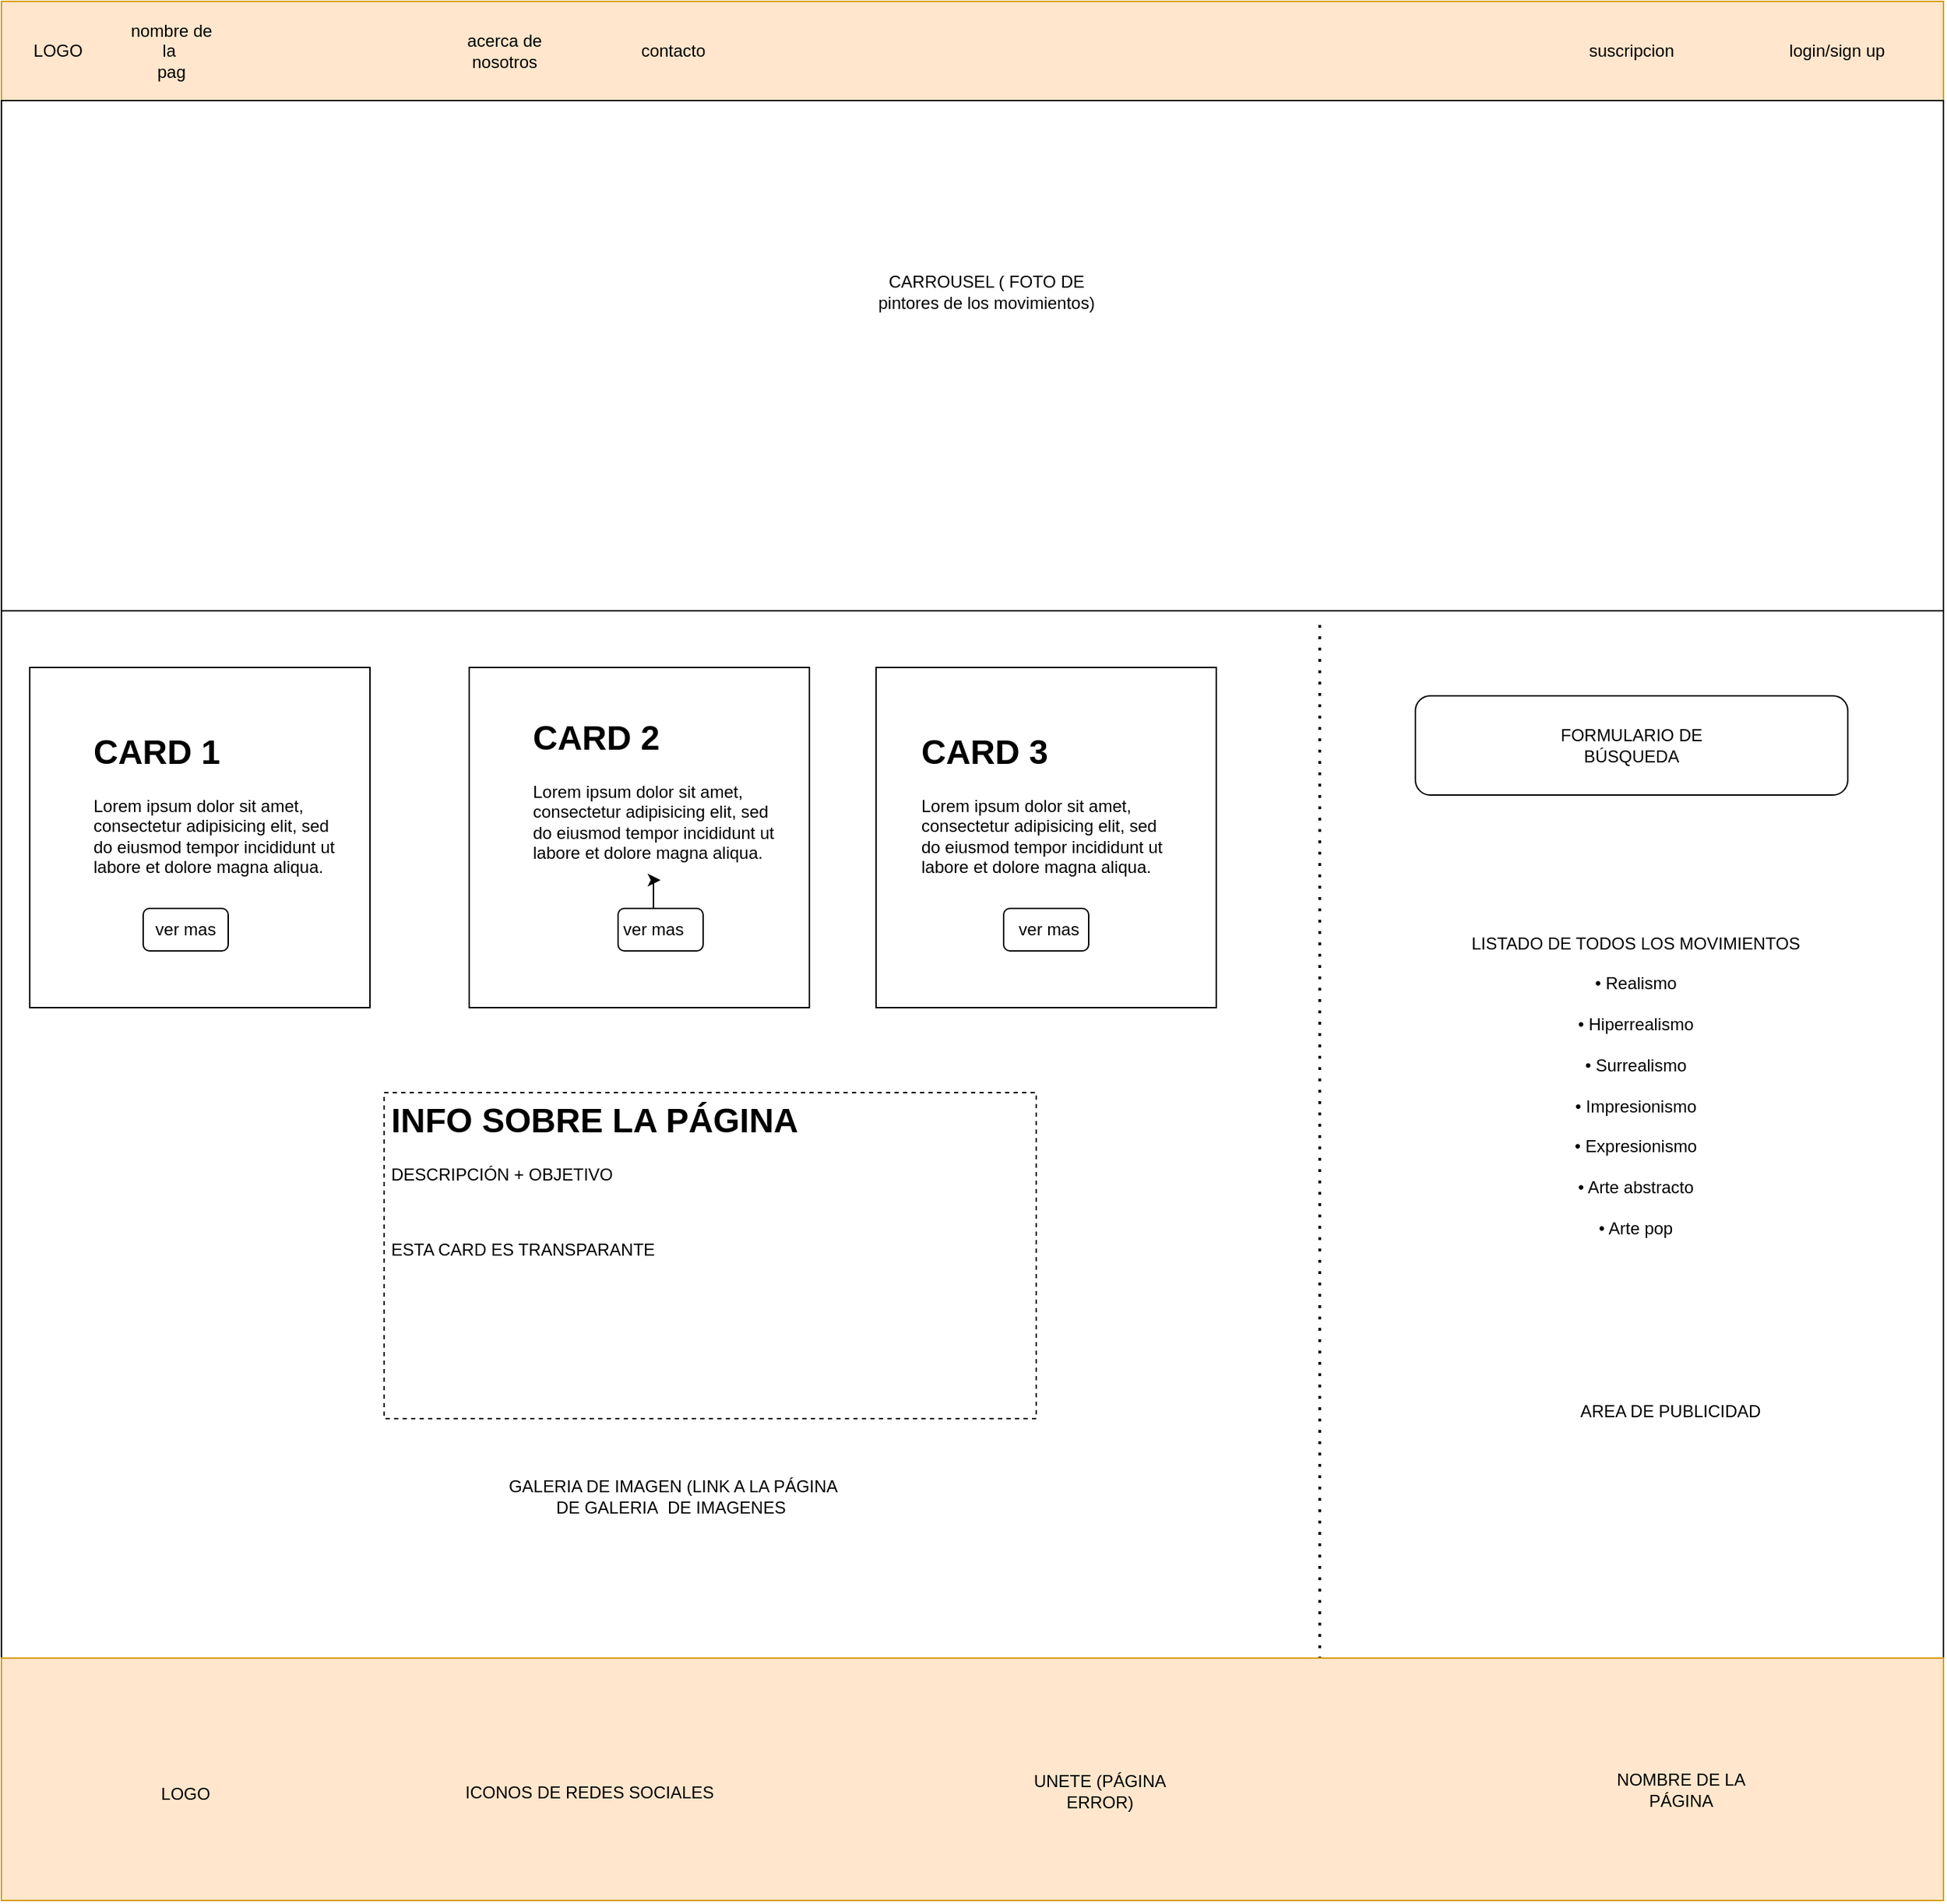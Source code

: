 <mxfile version="16.6.2" type="google"><diagram id="cjvEfTvY6CHKd2sUhLxV" name="Page-1"><mxGraphModel dx="1240" dy="743" grid="1" gridSize="10" guides="1" tooltips="1" connect="1" arrows="1" fold="1" page="1" pageScale="1" pageWidth="690" pageHeight="980" background="#FFFFFF" math="0" shadow="0"><root><mxCell id="0"/><mxCell id="1" parent="0"/><mxCell id="SmeqG9Awsgf9chvI46ZD-1" value="" style="rounded=0;whiteSpace=wrap;html=1;fillColor=#ffe6cc;strokeColor=#d79b00;" parent="1" vertex="1"><mxGeometry width="1370" height="70" as="geometry"/></mxCell><mxCell id="SmeqG9Awsgf9chvI46ZD-2" value="LOGO" style="text;html=1;strokeColor=none;fillColor=none;align=center;verticalAlign=middle;whiteSpace=wrap;rounded=0;" parent="1" vertex="1"><mxGeometry x="10" y="20" width="60" height="30" as="geometry"/></mxCell><mxCell id="SmeqG9Awsgf9chvI46ZD-5" value="" style="rounded=0;whiteSpace=wrap;html=1;" parent="1" vertex="1"><mxGeometry y="70" width="1370" height="360" as="geometry"/></mxCell><mxCell id="SmeqG9Awsgf9chvI46ZD-6" value="CARROUSEL ( FOTO DE pintores de los movimientos)" style="text;html=1;strokeColor=none;fillColor=none;align=center;verticalAlign=middle;whiteSpace=wrap;rounded=0;" parent="1" vertex="1"><mxGeometry x="617" y="190" width="156" height="30" as="geometry"/></mxCell><mxCell id="SmeqG9Awsgf9chvI46ZD-8" value="" style="whiteSpace=wrap;html=1;aspect=fixed;" parent="1" vertex="1"><mxGeometry x="20" y="470" width="240" height="240" as="geometry"/></mxCell><mxCell id="SmeqG9Awsgf9chvI46ZD-9" value="" style="whiteSpace=wrap;html=1;aspect=fixed;" parent="1" vertex="1"><mxGeometry x="330" y="470" width="240" height="240" as="geometry"/></mxCell><mxCell id="SmeqG9Awsgf9chvI46ZD-10" value="" style="whiteSpace=wrap;html=1;aspect=fixed;" parent="1" vertex="1"><mxGeometry x="617" y="470" width="240" height="240" as="geometry"/></mxCell><mxCell id="SmeqG9Awsgf9chvI46ZD-11" value="&lt;h1&gt;CARD 1&lt;/h1&gt;&lt;p&gt;Lorem ipsum dolor sit amet, consectetur adipisicing elit, sed do eiusmod tempor incididunt ut labore et dolore magna aliqua.&lt;/p&gt;" style="text;html=1;strokeColor=none;fillColor=none;spacing=5;spacingTop=-20;whiteSpace=wrap;overflow=hidden;rounded=0;" parent="1" vertex="1"><mxGeometry x="60" y="510" width="190" height="120" as="geometry"/></mxCell><mxCell id="SmeqG9Awsgf9chvI46ZD-12" value="&lt;h1&gt;CARD 2&lt;/h1&gt;&lt;p&gt;Lorem ipsum dolor sit amet, consectetur adipisicing elit, sed do eiusmod tempor incididunt ut labore et dolore magna aliqua.&lt;/p&gt;" style="text;html=1;strokeColor=none;fillColor=none;spacing=5;spacingTop=-20;whiteSpace=wrap;overflow=hidden;rounded=0;" parent="1" vertex="1"><mxGeometry x="370" y="500" width="190" height="120" as="geometry"/></mxCell><mxCell id="SmeqG9Awsgf9chvI46ZD-13" value="&lt;h1&gt;CARD 3&lt;/h1&gt;&lt;p&gt;Lorem ipsum dolor sit amet, consectetur adipisicing elit, sed do eiusmod tempor incididunt ut labore et dolore magna aliqua.&lt;/p&gt;" style="text;html=1;strokeColor=none;fillColor=none;spacing=5;spacingTop=-20;whiteSpace=wrap;overflow=hidden;rounded=0;" parent="1" vertex="1"><mxGeometry x="644" y="510" width="190" height="120" as="geometry"/></mxCell><mxCell id="SmeqG9Awsgf9chvI46ZD-14" value="nombre de&lt;br&gt;la&amp;nbsp;&lt;br&gt;pag&lt;br&gt;" style="text;html=1;strokeColor=none;fillColor=none;align=center;verticalAlign=middle;whiteSpace=wrap;rounded=0;" parent="1" vertex="1"><mxGeometry x="90" y="20" width="60" height="30" as="geometry"/></mxCell><mxCell id="SmeqG9Awsgf9chvI46ZD-15" value="login/sign up" style="text;html=1;strokeColor=none;fillColor=none;align=center;verticalAlign=middle;whiteSpace=wrap;rounded=0;" parent="1" vertex="1"><mxGeometry x="1260" y="20" width="70" height="30" as="geometry"/></mxCell><mxCell id="SmeqG9Awsgf9chvI46ZD-16" value="suscripcion&lt;br&gt;" style="text;html=1;strokeColor=none;fillColor=none;align=center;verticalAlign=middle;whiteSpace=wrap;rounded=0;" parent="1" vertex="1"><mxGeometry x="1120" y="20" width="60" height="30" as="geometry"/></mxCell><mxCell id="SmeqG9Awsgf9chvI46ZD-17" value="contacto&lt;br&gt;" style="text;html=1;strokeColor=none;fillColor=none;align=center;verticalAlign=middle;whiteSpace=wrap;rounded=0;" parent="1" vertex="1"><mxGeometry x="444" y="20" width="60" height="30" as="geometry"/></mxCell><mxCell id="SmeqG9Awsgf9chvI46ZD-18" value="acerca de nosotros&lt;br&gt;" style="text;html=1;strokeColor=none;fillColor=none;align=center;verticalAlign=middle;whiteSpace=wrap;rounded=0;" parent="1" vertex="1"><mxGeometry x="325" y="20" width="60" height="30" as="geometry"/></mxCell><mxCell id="SmeqG9Awsgf9chvI46ZD-19" value="" style="rounded=1;whiteSpace=wrap;html=1;" parent="1" vertex="1"><mxGeometry x="100" y="640" width="60" height="30" as="geometry"/></mxCell><mxCell id="SmeqG9Awsgf9chvI46ZD-20" value="" style="rounded=1;whiteSpace=wrap;html=1;" parent="1" vertex="1"><mxGeometry x="435" y="640" width="60" height="30" as="geometry"/></mxCell><mxCell id="SmeqG9Awsgf9chvI46ZD-21" value="" style="rounded=1;whiteSpace=wrap;html=1;" parent="1" vertex="1"><mxGeometry x="707" y="640" width="60" height="30" as="geometry"/></mxCell><mxCell id="SmeqG9Awsgf9chvI46ZD-22" value="ver mas" style="text;html=1;strokeColor=none;fillColor=none;align=center;verticalAlign=middle;whiteSpace=wrap;rounded=0;" parent="1" vertex="1"><mxGeometry x="100" y="640" width="60" height="30" as="geometry"/></mxCell><mxCell id="SmeqG9Awsgf9chvI46ZD-45" value="" style="edgeStyle=orthogonalEdgeStyle;rounded=0;orthogonalLoop=1;jettySize=auto;html=1;" parent="1" source="SmeqG9Awsgf9chvI46ZD-23" target="SmeqG9Awsgf9chvI46ZD-12" edge="1"><mxGeometry relative="1" as="geometry"/></mxCell><mxCell id="SmeqG9Awsgf9chvI46ZD-23" value="ver mas" style="text;html=1;strokeColor=none;fillColor=none;align=center;verticalAlign=middle;whiteSpace=wrap;rounded=0;" parent="1" vertex="1"><mxGeometry x="430" y="640" width="60" height="30" as="geometry"/></mxCell><mxCell id="SmeqG9Awsgf9chvI46ZD-24" value="ver mas" style="text;html=1;strokeColor=none;fillColor=none;align=center;verticalAlign=middle;whiteSpace=wrap;rounded=0;" parent="1" vertex="1"><mxGeometry x="709" y="640" width="60" height="30" as="geometry"/></mxCell><mxCell id="SmeqG9Awsgf9chvI46ZD-25" value="" style="rounded=1;whiteSpace=wrap;html=1;fillColor=none;strokeColor=none;" parent="1" vertex="1"><mxGeometry x="20" y="760" width="800" height="330" as="geometry"/></mxCell><mxCell id="SmeqG9Awsgf9chvI46ZD-26" value="&lt;h1&gt;INFO SOBRE LA PÁGINA&lt;/h1&gt;&lt;p&gt;DESCRIPCIÓN + OBJETIVO&lt;/p&gt;&lt;p&gt;&lt;br&gt;&lt;/p&gt;&lt;p&gt;ESTA CARD ES TRANSPARANTE&lt;/p&gt;&lt;p&gt;&lt;br&gt;&lt;/p&gt;" style="text;html=1;strokeColor=default;fillColor=none;spacing=5;spacingTop=-20;whiteSpace=wrap;overflow=hidden;rounded=0;dashed=1;" parent="1" vertex="1"><mxGeometry x="270" y="770" width="460" height="230" as="geometry"/></mxCell><mxCell id="SmeqG9Awsgf9chvI46ZD-27" value="" style="rounded=1;whiteSpace=wrap;html=1;" parent="1" vertex="1"><mxGeometry x="997.5" y="490" width="305" height="70" as="geometry"/></mxCell><mxCell id="SmeqG9Awsgf9chvI46ZD-28" value="FORMULARIO DE BÚSQUEDA" style="text;html=1;strokeColor=none;fillColor=none;align=center;verticalAlign=middle;whiteSpace=wrap;rounded=0;" parent="1" vertex="1"><mxGeometry x="1097" y="510" width="106" height="30" as="geometry"/></mxCell><mxCell id="SmeqG9Awsgf9chvI46ZD-30" value="LISTADO DE TODOS LOS MOVIMIENTOS&lt;br&gt;&lt;div&gt;&lt;br&gt;&lt;/div&gt;&lt;div&gt;• Realismo&lt;/div&gt;&lt;div&gt;&lt;br&gt;&lt;/div&gt;&lt;div&gt;• Hiperrealismo&lt;/div&gt;&lt;div&gt;&lt;br&gt;&lt;/div&gt;&lt;div&gt;• Surrealismo&lt;/div&gt;&lt;div&gt;&lt;br&gt;&lt;/div&gt;&lt;div&gt;• Impresionismo&lt;/div&gt;&lt;div&gt;&lt;br&gt;&lt;/div&gt;&lt;div&gt;• Expresionismo&lt;/div&gt;&lt;div&gt;&lt;br&gt;&lt;/div&gt;&lt;div&gt;• Arte abstracto&lt;/div&gt;&lt;div&gt;&lt;br&gt;&lt;/div&gt;&lt;div&gt;• Arte pop&lt;/div&gt;" style="text;html=1;strokeColor=none;fillColor=none;align=center;verticalAlign=middle;whiteSpace=wrap;rounded=0;" parent="1" vertex="1"><mxGeometry x="970" y="700" width="366" height="130" as="geometry"/></mxCell><mxCell id="SmeqG9Awsgf9chvI46ZD-32" value="AREA DE PUBLICIDAD" style="text;html=1;strokeColor=none;fillColor=none;align=center;verticalAlign=middle;whiteSpace=wrap;rounded=0;" parent="1" vertex="1"><mxGeometry x="1095" y="980" width="165" height="30" as="geometry"/></mxCell><mxCell id="SmeqG9Awsgf9chvI46ZD-34" value="" style="endArrow=none;dashed=1;html=1;dashPattern=1 3;strokeWidth=2;rounded=0;" parent="1" edge="1"><mxGeometry width="50" height="50" relative="1" as="geometry"><mxPoint x="930" y="1170" as="sourcePoint"/><mxPoint x="930" y="440" as="targetPoint"/></mxGeometry></mxCell><mxCell id="SmeqG9Awsgf9chvI46ZD-35" value="" style="endArrow=none;html=1;rounded=0;entryX=0;entryY=1;entryDx=0;entryDy=0;startArrow=none;exitX=0;exitY=0;exitDx=0;exitDy=0;" parent="1" source="SmeqG9Awsgf9chvI46ZD-46" target="SmeqG9Awsgf9chvI46ZD-5" edge="1"><mxGeometry width="50" height="50" relative="1" as="geometry"><mxPoint y="1670" as="sourcePoint"/><mxPoint y="450" as="targetPoint"/></mxGeometry></mxCell><mxCell id="SmeqG9Awsgf9chvI46ZD-36" value="" style="endArrow=none;html=1;rounded=0;entryX=1;entryY=1;entryDx=0;entryDy=0;" parent="1" target="SmeqG9Awsgf9chvI46ZD-5" edge="1"><mxGeometry width="50" height="50" relative="1" as="geometry"><mxPoint x="1370" y="1170" as="sourcePoint"/><mxPoint x="1420" y="440" as="targetPoint"/></mxGeometry></mxCell><mxCell id="SmeqG9Awsgf9chvI46ZD-43" value="GALERIA DE IMAGEN (LINK A LA PÁGINA DE GALERIA&amp;nbsp; DE IMAGENES&amp;nbsp;" style="text;html=1;strokeColor=none;fillColor=none;align=center;verticalAlign=middle;whiteSpace=wrap;rounded=0;dashed=1;" parent="1" vertex="1"><mxGeometry x="356" y="1040" width="236" height="30" as="geometry"/></mxCell><mxCell id="SmeqG9Awsgf9chvI46ZD-46" value="" style="rounded=0;whiteSpace=wrap;html=1;strokeColor=#d79b00;fillColor=#ffe6cc;" parent="1" vertex="1"><mxGeometry y="1169" width="1370" height="171" as="geometry"/></mxCell><mxCell id="SmeqG9Awsgf9chvI46ZD-47" value="" style="endArrow=none;html=1;rounded=0;entryX=0;entryY=1;entryDx=0;entryDy=0;" parent="1" target="SmeqG9Awsgf9chvI46ZD-46" edge="1"><mxGeometry width="50" height="50" relative="1" as="geometry"><mxPoint y="1340" as="sourcePoint"/><mxPoint y="430" as="targetPoint"/></mxGeometry></mxCell><mxCell id="SmeqG9Awsgf9chvI46ZD-48" value="LOGO" style="text;html=1;strokeColor=none;fillColor=none;align=center;verticalAlign=middle;whiteSpace=wrap;rounded=0;" parent="1" vertex="1"><mxGeometry x="100" y="1250" width="60" height="30" as="geometry"/></mxCell><mxCell id="SmeqG9Awsgf9chvI46ZD-49" value="ICONOS DE REDES SOCIALES" style="text;html=1;strokeColor=none;fillColor=none;align=center;verticalAlign=middle;whiteSpace=wrap;rounded=0;" parent="1" vertex="1"><mxGeometry x="220" y="1249" width="390" height="30" as="geometry"/></mxCell><mxCell id="SmeqG9Awsgf9chvI46ZD-50" value="UNETE (PÁGINA ERROR)" style="text;html=1;strokeColor=none;fillColor=none;align=center;verticalAlign=middle;whiteSpace=wrap;rounded=0;" parent="1" vertex="1"><mxGeometry x="720" y="1248" width="110" height="30" as="geometry"/></mxCell><mxCell id="SmeqG9Awsgf9chvI46ZD-51" value="NOMBRE DE LA PÁGINA" style="text;html=1;strokeColor=none;fillColor=none;align=center;verticalAlign=middle;whiteSpace=wrap;rounded=0;" parent="1" vertex="1"><mxGeometry x="1130" y="1247" width="110" height="30" as="geometry"/></mxCell></root></mxGraphModel></diagram></mxfile>